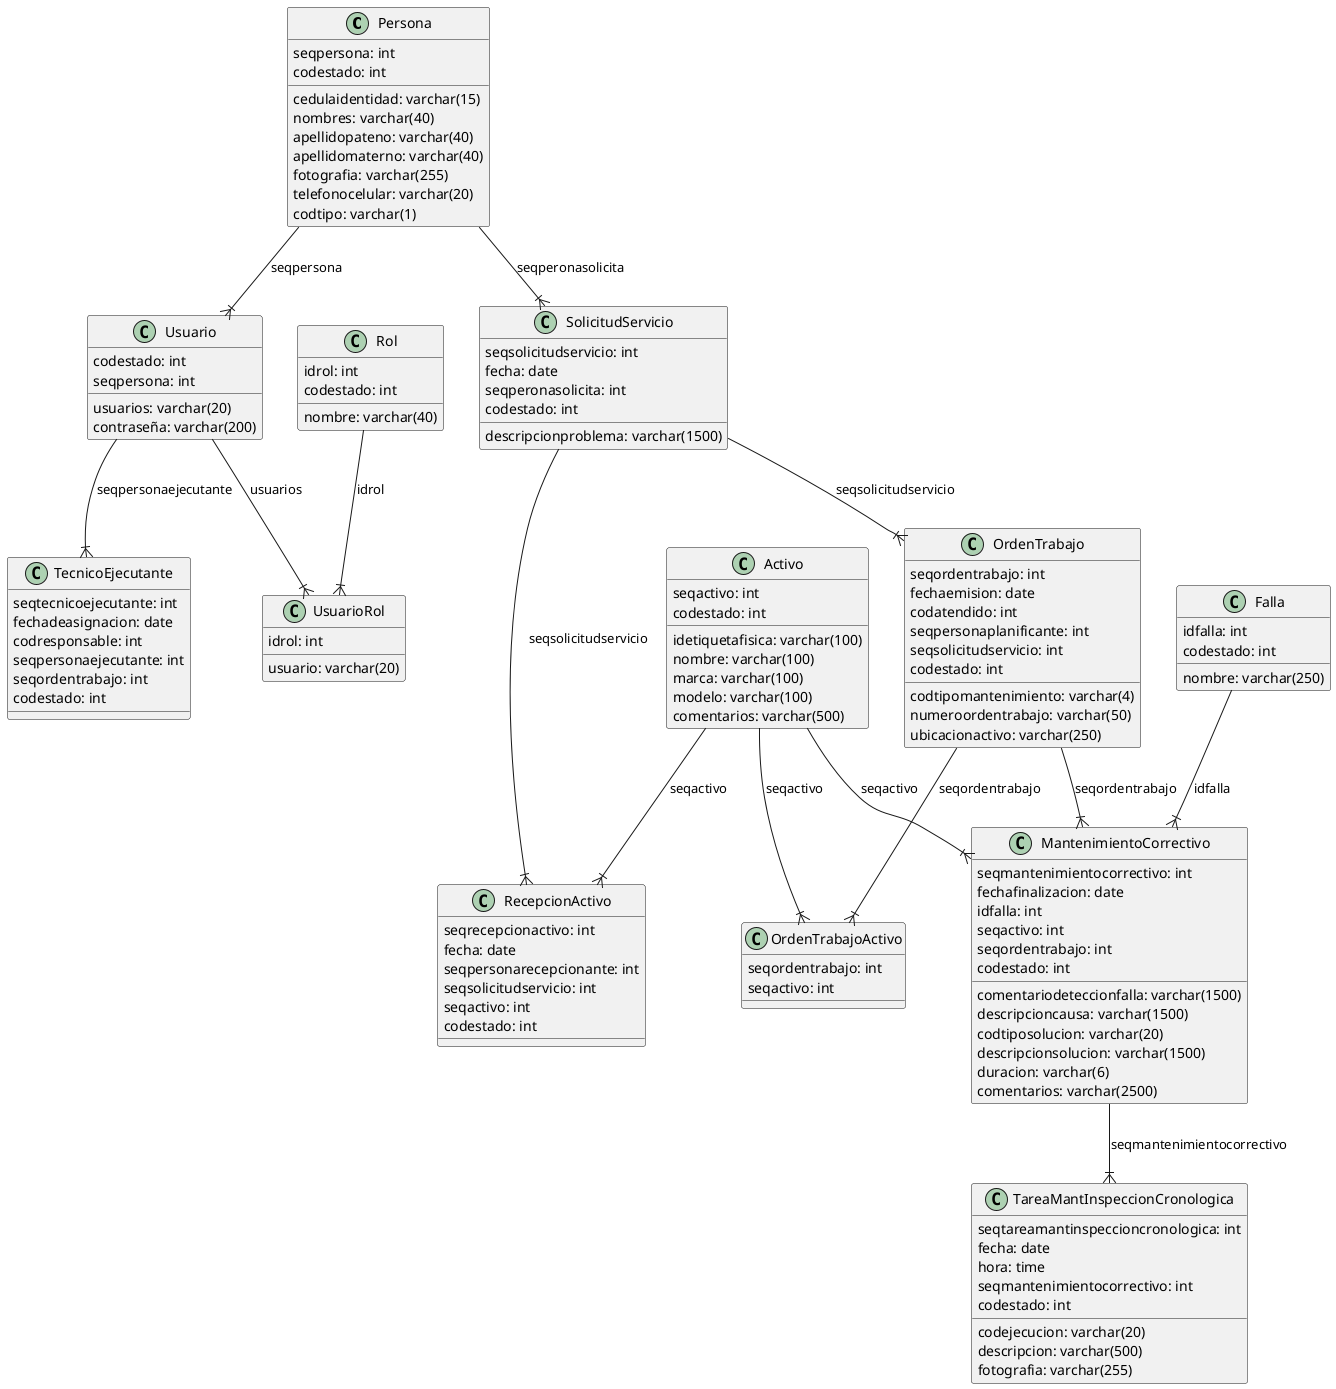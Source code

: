 @startuml proyecto2023

!define ENTITY class

ENTITY Persona {
  seqpersona: int
  cedulaidentidad: varchar(15)
  nombres: varchar(40)
  apellidopateno: varchar(40)
  apellidomaterno: varchar(40)
  fotografia: varchar(255)
  telefonocelular: varchar(20)
  codtipo: varchar(1)
  codestado: int
}

ENTITY Usuario {
  usuarios: varchar(20)
  contraseña: varchar(200)
  codestado: int
  seqpersona: int
}

ENTITY Rol {
  idrol: int
  nombre: varchar(40)
  codestado: int
}

ENTITY UsuarioRol {
  usuario: varchar(20)
  idrol: int
}

ENTITY Falla {
  idfalla: int
  nombre: varchar(250)
  codestado: int
}

ENTITY SolicitudServicio {
  seqsolicitudservicio: int
  fecha: date
  descripcionproblema: varchar(1500)
  seqperonasolicita: int
  codestado: int
}

ENTITY Activo {
  seqactivo: int
  idetiquetafisica: varchar(100)
  nombre: varchar(100)
  marca: varchar(100)
  modelo: varchar(100)
  comentarios: varchar(500)
  codestado: int
}

ENTITY RecepcionActivo {
  seqrecepcionactivo: int
  fecha: date
  seqpersonarecepcionante: int
  seqsolicitudservicio: int
  seqactivo: int
  codestado: int
}

ENTITY OrdenTrabajo {
  seqordentrabajo: int
  codtipomantenimiento: varchar(4)
  numeroordentrabajo: varchar(50)
  fechaemision: date
  ubicacionactivo: varchar(250)
  codatendido: int
  seqpersonaplanificante: int
  seqsolicitudservicio: int
  codestado: int
}

ENTITY OrdenTrabajoActivo {
  seqordentrabajo: int
  seqactivo: int
}

ENTITY MantenimientoCorrectivo {
  seqmantenimientocorrectivo: int
  fechafinalizacion: date
  idfalla: int
  comentariodeteccionfalla: varchar(1500)
  descripcioncausa: varchar(1500)
  codtiposolucion: varchar(20)
  descripcionsolucion: varchar(1500)
  duracion: varchar(6)
  comentarios: varchar(2500)
  seqactivo: int
  seqordentrabajo: int
  codestado: int
}

ENTITY TecnicoEjecutante {
  seqtecnicoejecutante: int
  fechadeasignacion: date
  codresponsable: int
  seqpersonaejecutante: int
  seqordentrabajo: int
  codestado: int
}

ENTITY TareaMantInspeccionCronologica {
  seqtareamantinspeccioncronologica: int
  codejecucion: varchar(20)
  fecha: date
  hora: time
  descripcion: varchar(500)
  fotografia: varchar(255)
  seqmantenimientocorrectivo: int
  codestado: int
}

Persona --|{ Usuario : seqpersona
Usuario --|{ UsuarioRol : usuarios
Rol --|{ UsuarioRol : idrol
Usuario --|{ TecnicoEjecutante : seqpersonaejecutante
Persona --|{ SolicitudServicio : seqperonasolicita
SolicitudServicio --|{ OrdenTrabajo : seqsolicitudservicio
OrdenTrabajo --|{ OrdenTrabajoActivo : seqordentrabajo
Activo --|{ RecepcionActivo : seqactivo
SolicitudServicio --|{ RecepcionActivo : seqsolicitudservicio
Activo --|{ OrdenTrabajoActivo : seqactivo
OrdenTrabajo --|{ MantenimientoCorrectivo : seqordentrabajo
Activo --|{ MantenimientoCorrectivo : seqactivo
MantenimientoCorrectivo --|{ TareaMantInspeccionCronologica : seqmantenimientocorrectivo

Falla --|{ MantenimientoCorrectivo : idfalla

@enduml